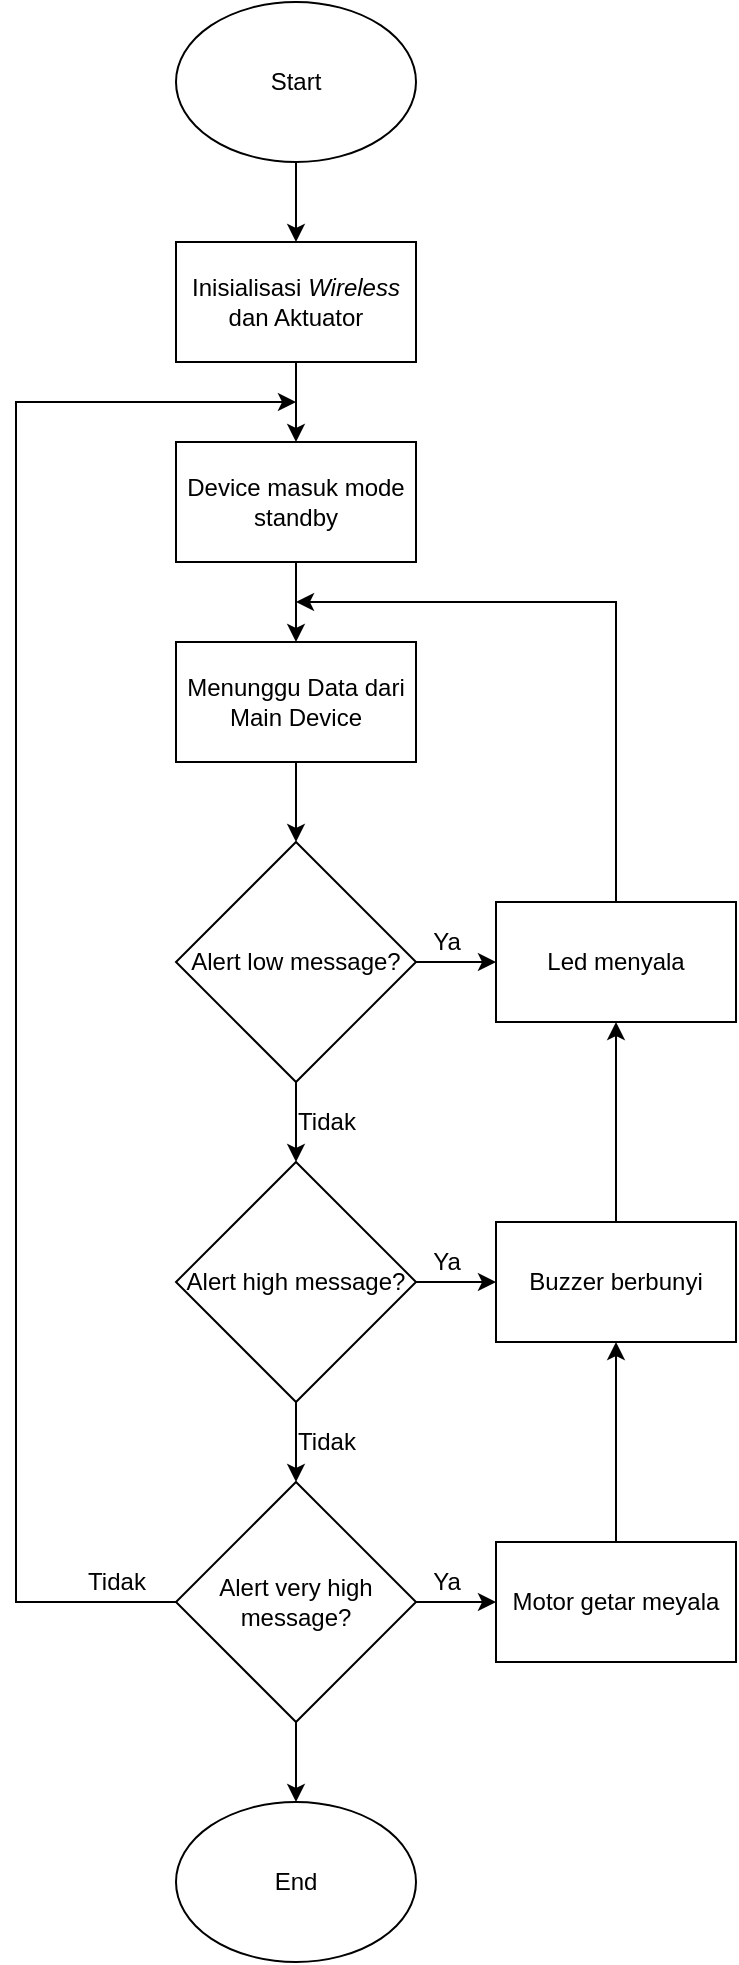 <mxfile version="14.5.10" type="github">
  <diagram id="c6J7ImLt91YPju1M4k-5" name="Page-1">
    <mxGraphModel dx="1038" dy="557" grid="1" gridSize="10" guides="1" tooltips="1" connect="1" arrows="1" fold="1" page="1" pageScale="1" pageWidth="850" pageHeight="1100" math="0" shadow="0">
      <root>
        <mxCell id="0" />
        <mxCell id="1" parent="0" />
        <mxCell id="kBe0Ls7QX42MMypsDWJj-3" style="edgeStyle=orthogonalEdgeStyle;rounded=0;orthogonalLoop=1;jettySize=auto;html=1;exitX=0.5;exitY=1;exitDx=0;exitDy=0;entryX=0.5;entryY=0;entryDx=0;entryDy=0;" parent="1" source="kBe0Ls7QX42MMypsDWJj-1" target="kBe0Ls7QX42MMypsDWJj-2" edge="1">
          <mxGeometry relative="1" as="geometry" />
        </mxCell>
        <mxCell id="kBe0Ls7QX42MMypsDWJj-1" value="&lt;div&gt;Start&lt;/div&gt;" style="ellipse;whiteSpace=wrap;html=1;" parent="1" vertex="1">
          <mxGeometry x="120" y="40" width="120" height="80" as="geometry" />
        </mxCell>
        <mxCell id="kBe0Ls7QX42MMypsDWJj-5" value="" style="edgeStyle=orthogonalEdgeStyle;rounded=0;orthogonalLoop=1;jettySize=auto;html=1;" parent="1" source="kBe0Ls7QX42MMypsDWJj-2" target="kBe0Ls7QX42MMypsDWJj-4" edge="1">
          <mxGeometry relative="1" as="geometry" />
        </mxCell>
        <mxCell id="kBe0Ls7QX42MMypsDWJj-2" value="&lt;div&gt;Inisialisasi &lt;i&gt;Wireless&lt;/i&gt; dan Aktuator &lt;br&gt;&lt;/div&gt;" style="rounded=0;whiteSpace=wrap;html=1;" parent="1" vertex="1">
          <mxGeometry x="120" y="160" width="120" height="60" as="geometry" />
        </mxCell>
        <mxCell id="kBe0Ls7QX42MMypsDWJj-7" value="" style="edgeStyle=orthogonalEdgeStyle;rounded=0;orthogonalLoop=1;jettySize=auto;html=1;" parent="1" source="kBe0Ls7QX42MMypsDWJj-4" target="kBe0Ls7QX42MMypsDWJj-6" edge="1">
          <mxGeometry relative="1" as="geometry" />
        </mxCell>
        <mxCell id="kBe0Ls7QX42MMypsDWJj-4" value="Device masuk mode standby" style="whiteSpace=wrap;html=1;rounded=0;" parent="1" vertex="1">
          <mxGeometry x="120" y="260" width="120" height="60" as="geometry" />
        </mxCell>
        <mxCell id="kBe0Ls7QX42MMypsDWJj-9" style="edgeStyle=orthogonalEdgeStyle;rounded=0;orthogonalLoop=1;jettySize=auto;html=1;exitX=0.5;exitY=1;exitDx=0;exitDy=0;entryX=0.5;entryY=0;entryDx=0;entryDy=0;" parent="1" source="kBe0Ls7QX42MMypsDWJj-6" target="kBe0Ls7QX42MMypsDWJj-8" edge="1">
          <mxGeometry relative="1" as="geometry" />
        </mxCell>
        <mxCell id="kBe0Ls7QX42MMypsDWJj-6" value="Menunggu Data dari Main Device" style="whiteSpace=wrap;html=1;rounded=0;" parent="1" vertex="1">
          <mxGeometry x="120" y="360" width="120" height="60" as="geometry" />
        </mxCell>
        <mxCell id="kBe0Ls7QX42MMypsDWJj-11" style="edgeStyle=orthogonalEdgeStyle;rounded=0;orthogonalLoop=1;jettySize=auto;html=1;exitX=1;exitY=0.5;exitDx=0;exitDy=0;entryX=0;entryY=0.5;entryDx=0;entryDy=0;" parent="1" source="kBe0Ls7QX42MMypsDWJj-8" target="kBe0Ls7QX42MMypsDWJj-10" edge="1">
          <mxGeometry relative="1" as="geometry" />
        </mxCell>
        <mxCell id="kBe0Ls7QX42MMypsDWJj-13" style="edgeStyle=orthogonalEdgeStyle;rounded=0;orthogonalLoop=1;jettySize=auto;html=1;exitX=0.5;exitY=1;exitDx=0;exitDy=0;entryX=0.5;entryY=0;entryDx=0;entryDy=0;" parent="1" source="kBe0Ls7QX42MMypsDWJj-8" target="kBe0Ls7QX42MMypsDWJj-12" edge="1">
          <mxGeometry relative="1" as="geometry" />
        </mxCell>
        <mxCell id="kBe0Ls7QX42MMypsDWJj-8" value="Alert low message?" style="rhombus;whiteSpace=wrap;html=1;" parent="1" vertex="1">
          <mxGeometry x="120" y="460" width="120" height="120" as="geometry" />
        </mxCell>
        <mxCell id="kBe0Ls7QX42MMypsDWJj-24" style="edgeStyle=orthogonalEdgeStyle;rounded=0;orthogonalLoop=1;jettySize=auto;html=1;exitX=0.5;exitY=0;exitDx=0;exitDy=0;" parent="1" source="kBe0Ls7QX42MMypsDWJj-10" edge="1">
          <mxGeometry relative="1" as="geometry">
            <mxPoint x="180" y="340" as="targetPoint" />
            <Array as="points">
              <mxPoint x="340" y="340" />
            </Array>
          </mxGeometry>
        </mxCell>
        <mxCell id="kBe0Ls7QX42MMypsDWJj-10" value="Led menyala" style="rounded=0;whiteSpace=wrap;html=1;" parent="1" vertex="1">
          <mxGeometry x="280" y="490" width="120" height="60" as="geometry" />
        </mxCell>
        <mxCell id="kBe0Ls7QX42MMypsDWJj-15" style="edgeStyle=orthogonalEdgeStyle;rounded=0;orthogonalLoop=1;jettySize=auto;html=1;exitX=1;exitY=0.5;exitDx=0;exitDy=0;entryX=0;entryY=0.5;entryDx=0;entryDy=0;" parent="1" source="kBe0Ls7QX42MMypsDWJj-12" target="kBe0Ls7QX42MMypsDWJj-14" edge="1">
          <mxGeometry relative="1" as="geometry" />
        </mxCell>
        <mxCell id="kBe0Ls7QX42MMypsDWJj-18" style="edgeStyle=orthogonalEdgeStyle;rounded=0;orthogonalLoop=1;jettySize=auto;html=1;exitX=0.5;exitY=1;exitDx=0;exitDy=0;entryX=0.5;entryY=0;entryDx=0;entryDy=0;" parent="1" source="kBe0Ls7QX42MMypsDWJj-12" target="kBe0Ls7QX42MMypsDWJj-16" edge="1">
          <mxGeometry relative="1" as="geometry" />
        </mxCell>
        <mxCell id="kBe0Ls7QX42MMypsDWJj-12" value="Alert high message?" style="rhombus;whiteSpace=wrap;html=1;" parent="1" vertex="1">
          <mxGeometry x="120" y="620" width="120" height="120" as="geometry" />
        </mxCell>
        <mxCell id="kBe0Ls7QX42MMypsDWJj-23" style="edgeStyle=orthogonalEdgeStyle;rounded=0;orthogonalLoop=1;jettySize=auto;html=1;exitX=0.5;exitY=0;exitDx=0;exitDy=0;entryX=0.5;entryY=1;entryDx=0;entryDy=0;" parent="1" source="kBe0Ls7QX42MMypsDWJj-14" target="kBe0Ls7QX42MMypsDWJj-10" edge="1">
          <mxGeometry relative="1" as="geometry" />
        </mxCell>
        <mxCell id="kBe0Ls7QX42MMypsDWJj-14" value="Buzzer berbunyi" style="rounded=0;whiteSpace=wrap;html=1;" parent="1" vertex="1">
          <mxGeometry x="280" y="650" width="120" height="60" as="geometry" />
        </mxCell>
        <mxCell id="kBe0Ls7QX42MMypsDWJj-19" style="edgeStyle=orthogonalEdgeStyle;rounded=0;orthogonalLoop=1;jettySize=auto;html=1;exitX=1;exitY=0.5;exitDx=0;exitDy=0;entryX=0;entryY=0.5;entryDx=0;entryDy=0;" parent="1" source="kBe0Ls7QX42MMypsDWJj-16" target="kBe0Ls7QX42MMypsDWJj-17" edge="1">
          <mxGeometry relative="1" as="geometry" />
        </mxCell>
        <mxCell id="kBe0Ls7QX42MMypsDWJj-21" style="edgeStyle=orthogonalEdgeStyle;rounded=0;orthogonalLoop=1;jettySize=auto;html=1;exitX=0.5;exitY=1;exitDx=0;exitDy=0;entryX=0.5;entryY=0;entryDx=0;entryDy=0;" parent="1" source="kBe0Ls7QX42MMypsDWJj-16" target="kBe0Ls7QX42MMypsDWJj-20" edge="1">
          <mxGeometry relative="1" as="geometry" />
        </mxCell>
        <mxCell id="FFCj-JxPvBqRTne5ose9-1" style="edgeStyle=orthogonalEdgeStyle;rounded=0;orthogonalLoop=1;jettySize=auto;html=1;exitX=0;exitY=0.5;exitDx=0;exitDy=0;startArrow=none;startFill=0;" edge="1" parent="1" source="kBe0Ls7QX42MMypsDWJj-16">
          <mxGeometry relative="1" as="geometry">
            <mxPoint x="180" y="240" as="targetPoint" />
            <Array as="points">
              <mxPoint x="40" y="840" />
              <mxPoint x="40" y="240" />
              <mxPoint x="180" y="240" />
            </Array>
          </mxGeometry>
        </mxCell>
        <mxCell id="kBe0Ls7QX42MMypsDWJj-16" value="Alert very high message?" style="rhombus;whiteSpace=wrap;html=1;" parent="1" vertex="1">
          <mxGeometry x="120" y="780" width="120" height="120" as="geometry" />
        </mxCell>
        <mxCell id="kBe0Ls7QX42MMypsDWJj-22" style="edgeStyle=orthogonalEdgeStyle;rounded=0;orthogonalLoop=1;jettySize=auto;html=1;exitX=0.5;exitY=0;exitDx=0;exitDy=0;entryX=0.5;entryY=1;entryDx=0;entryDy=0;" parent="1" source="kBe0Ls7QX42MMypsDWJj-17" target="kBe0Ls7QX42MMypsDWJj-14" edge="1">
          <mxGeometry relative="1" as="geometry" />
        </mxCell>
        <mxCell id="kBe0Ls7QX42MMypsDWJj-17" value="Motor getar meyala" style="rounded=0;whiteSpace=wrap;html=1;" parent="1" vertex="1">
          <mxGeometry x="280" y="810" width="120" height="60" as="geometry" />
        </mxCell>
        <mxCell id="kBe0Ls7QX42MMypsDWJj-20" value="End" style="ellipse;whiteSpace=wrap;html=1;" parent="1" vertex="1">
          <mxGeometry x="120" y="940" width="120" height="80" as="geometry" />
        </mxCell>
        <mxCell id="FFCj-JxPvBqRTne5ose9-2" value="&lt;div&gt;Ya&lt;/div&gt;" style="text;html=1;align=center;verticalAlign=middle;resizable=0;points=[];autosize=1;strokeColor=none;" vertex="1" parent="1">
          <mxGeometry x="240" y="820" width="30" height="20" as="geometry" />
        </mxCell>
        <mxCell id="FFCj-JxPvBqRTne5ose9-3" value="&lt;div&gt;Ya&lt;/div&gt;" style="text;html=1;align=center;verticalAlign=middle;resizable=0;points=[];autosize=1;strokeColor=none;" vertex="1" parent="1">
          <mxGeometry x="240" y="660" width="30" height="20" as="geometry" />
        </mxCell>
        <mxCell id="FFCj-JxPvBqRTne5ose9-4" value="&lt;div&gt;Ya&lt;/div&gt;" style="text;html=1;align=center;verticalAlign=middle;resizable=0;points=[];autosize=1;strokeColor=none;" vertex="1" parent="1">
          <mxGeometry x="240" y="500" width="30" height="20" as="geometry" />
        </mxCell>
        <mxCell id="FFCj-JxPvBqRTne5ose9-5" value="Tidak" style="text;html=1;align=center;verticalAlign=middle;resizable=0;points=[];autosize=1;strokeColor=none;" vertex="1" parent="1">
          <mxGeometry x="175" y="590" width="40" height="20" as="geometry" />
        </mxCell>
        <mxCell id="FFCj-JxPvBqRTne5ose9-6" value="Tidak" style="text;html=1;align=center;verticalAlign=middle;resizable=0;points=[];autosize=1;strokeColor=none;" vertex="1" parent="1">
          <mxGeometry x="175" y="750" width="40" height="20" as="geometry" />
        </mxCell>
        <mxCell id="FFCj-JxPvBqRTne5ose9-7" value="Tidak" style="text;html=1;align=center;verticalAlign=middle;resizable=0;points=[];autosize=1;strokeColor=none;" vertex="1" parent="1">
          <mxGeometry x="70" y="820" width="40" height="20" as="geometry" />
        </mxCell>
      </root>
    </mxGraphModel>
  </diagram>
</mxfile>
